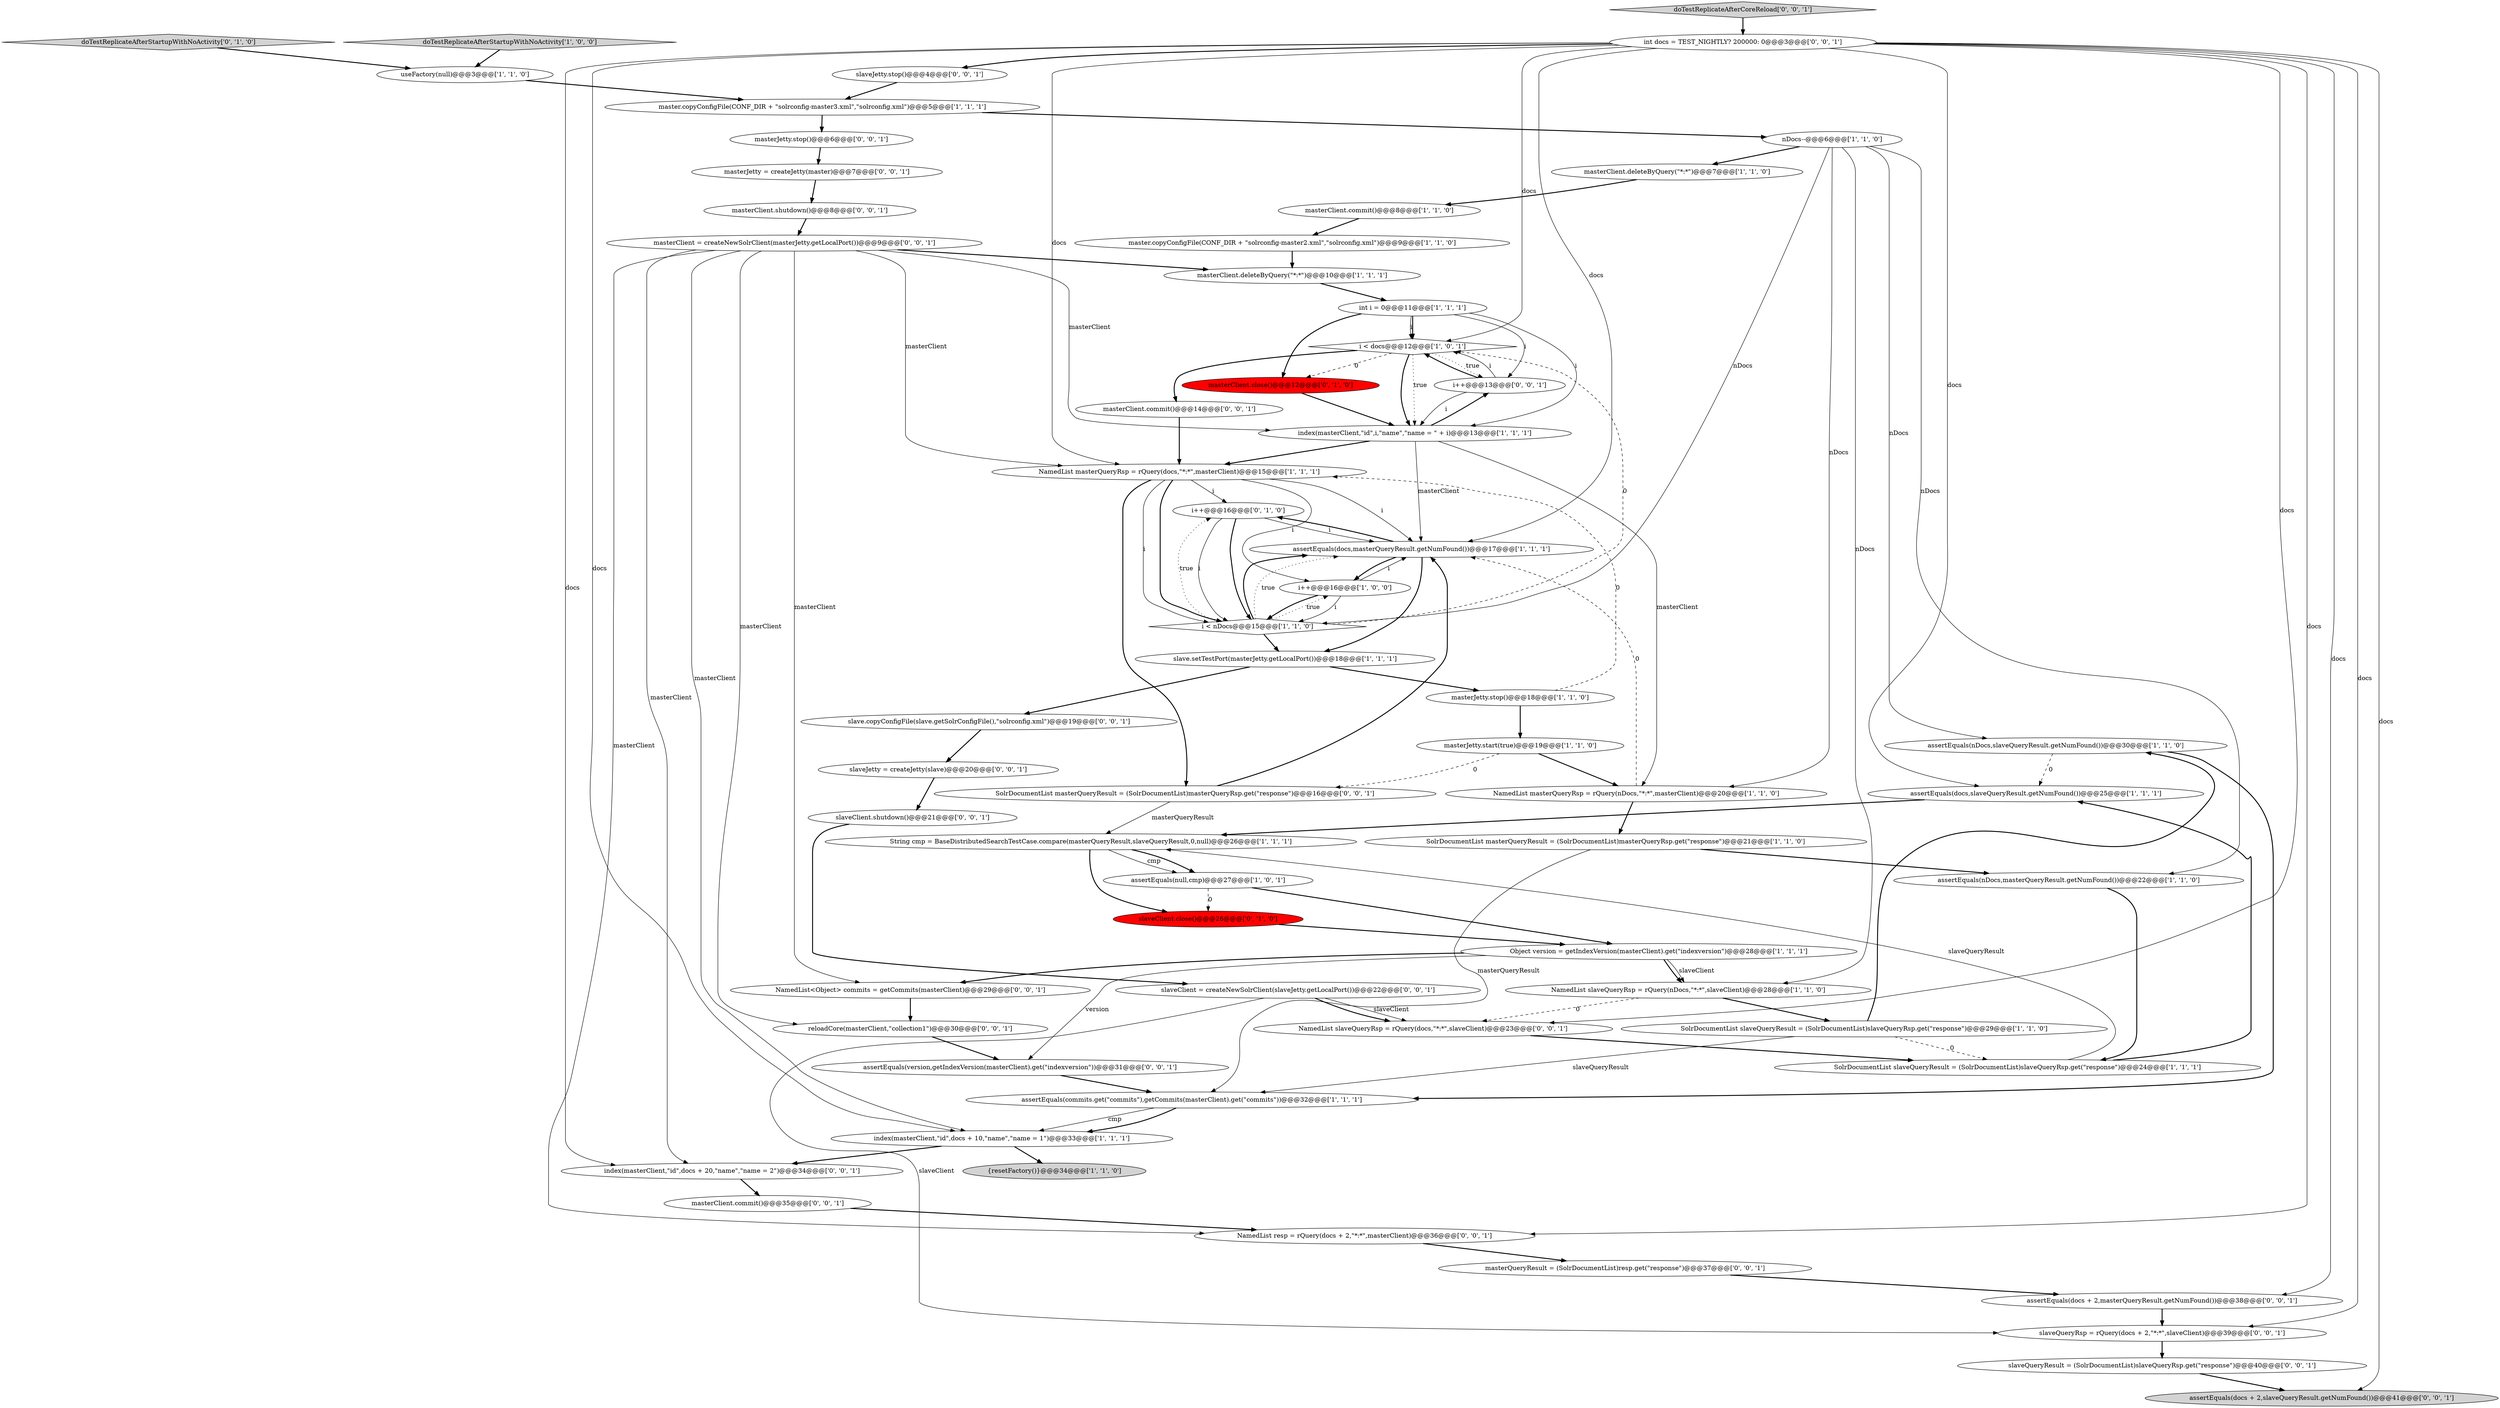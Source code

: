 digraph {
52 [style = filled, label = "slaveQueryRsp = rQuery(docs + 2,\"*:*\",slaveClient)@@@39@@@['0', '0', '1']", fillcolor = white, shape = ellipse image = "AAA0AAABBB3BBB"];
6 [style = filled, label = "SolrDocumentList slaveQueryResult = (SolrDocumentList)slaveQueryRsp.get(\"response\")@@@29@@@['1', '1', '0']", fillcolor = white, shape = ellipse image = "AAA0AAABBB1BBB"];
14 [style = filled, label = "masterClient.deleteByQuery(\"*:*\")@@@10@@@['1', '1', '1']", fillcolor = white, shape = ellipse image = "AAA0AAABBB1BBB"];
33 [style = filled, label = "i++@@@16@@@['0', '1', '0']", fillcolor = white, shape = ellipse image = "AAA0AAABBB2BBB"];
45 [style = filled, label = "slaveClient.shutdown()@@@21@@@['0', '0', '1']", fillcolor = white, shape = ellipse image = "AAA0AAABBB3BBB"];
46 [style = filled, label = "slaveJetty = createJetty(slave)@@@20@@@['0', '0', '1']", fillcolor = white, shape = ellipse image = "AAA0AAABBB3BBB"];
51 [style = filled, label = "masterClient.shutdown()@@@8@@@['0', '0', '1']", fillcolor = white, shape = ellipse image = "AAA0AAABBB3BBB"];
17 [style = filled, label = "assertEquals(nDocs,slaveQueryResult.getNumFound())@@@30@@@['1', '1', '0']", fillcolor = white, shape = ellipse image = "AAA0AAABBB1BBB"];
15 [style = filled, label = "useFactory(null)@@@3@@@['1', '1', '0']", fillcolor = white, shape = ellipse image = "AAA0AAABBB1BBB"];
38 [style = filled, label = "slaveJetty.stop()@@@4@@@['0', '0', '1']", fillcolor = white, shape = ellipse image = "AAA0AAABBB3BBB"];
26 [style = filled, label = "masterJetty.stop()@@@18@@@['1', '1', '0']", fillcolor = white, shape = ellipse image = "AAA0AAABBB1BBB"];
13 [style = filled, label = "i < docs@@@12@@@['1', '0', '1']", fillcolor = white, shape = diamond image = "AAA0AAABBB1BBB"];
28 [style = filled, label = "masterClient.commit()@@@8@@@['1', '1', '0']", fillcolor = white, shape = ellipse image = "AAA0AAABBB1BBB"];
32 [style = filled, label = "slaveClient.close()@@@26@@@['0', '1', '0']", fillcolor = red, shape = ellipse image = "AAA1AAABBB2BBB"];
34 [style = filled, label = "doTestReplicateAfterStartupWithNoActivity['0', '1', '0']", fillcolor = lightgray, shape = diamond image = "AAA0AAABBB2BBB"];
41 [style = filled, label = "assertEquals(version,getIndexVersion(masterClient).get(\"indexversion\"))@@@31@@@['0', '0', '1']", fillcolor = white, shape = ellipse image = "AAA0AAABBB3BBB"];
10 [style = filled, label = "int i = 0@@@11@@@['1', '1', '1']", fillcolor = white, shape = ellipse image = "AAA0AAABBB1BBB"];
27 [style = filled, label = "NamedList slaveQueryRsp = rQuery(nDocs,\"*:*\",slaveClient)@@@28@@@['1', '1', '0']", fillcolor = white, shape = ellipse image = "AAA0AAABBB1BBB"];
44 [style = filled, label = "int docs = TEST_NIGHTLY? 200000: 0@@@3@@@['0', '0', '1']", fillcolor = white, shape = ellipse image = "AAA0AAABBB3BBB"];
53 [style = filled, label = "assertEquals(docs + 2,slaveQueryResult.getNumFound())@@@41@@@['0', '0', '1']", fillcolor = lightgray, shape = ellipse image = "AAA0AAABBB3BBB"];
40 [style = filled, label = "masterJetty = createJetty(master)@@@7@@@['0', '0', '1']", fillcolor = white, shape = ellipse image = "AAA0AAABBB3BBB"];
57 [style = filled, label = "masterClient = createNewSolrClient(masterJetty.getLocalPort())@@@9@@@['0', '0', '1']", fillcolor = white, shape = ellipse image = "AAA0AAABBB3BBB"];
61 [style = filled, label = "masterClient.commit()@@@35@@@['0', '0', '1']", fillcolor = white, shape = ellipse image = "AAA0AAABBB3BBB"];
20 [style = filled, label = "Object version = getIndexVersion(masterClient).get(\"indexversion\")@@@28@@@['1', '1', '1']", fillcolor = white, shape = ellipse image = "AAA0AAABBB1BBB"];
19 [style = filled, label = "NamedList masterQueryRsp = rQuery(docs,\"*:*\",masterClient)@@@15@@@['1', '1', '1']", fillcolor = white, shape = ellipse image = "AAA0AAABBB1BBB"];
59 [style = filled, label = "doTestReplicateAfterCoreReload['0', '0', '1']", fillcolor = lightgray, shape = diamond image = "AAA0AAABBB3BBB"];
5 [style = filled, label = "slave.setTestPort(masterJetty.getLocalPort())@@@18@@@['1', '1', '1']", fillcolor = white, shape = ellipse image = "AAA0AAABBB1BBB"];
47 [style = filled, label = "i++@@@13@@@['0', '0', '1']", fillcolor = white, shape = ellipse image = "AAA0AAABBB3BBB"];
56 [style = filled, label = "index(masterClient,\"id\",docs + 20,\"name\",\"name = 2\")@@@34@@@['0', '0', '1']", fillcolor = white, shape = ellipse image = "AAA0AAABBB3BBB"];
25 [style = filled, label = "assertEquals(docs,slaveQueryResult.getNumFound())@@@25@@@['1', '1', '1']", fillcolor = white, shape = ellipse image = "AAA0AAABBB1BBB"];
35 [style = filled, label = "masterClient.close()@@@12@@@['0', '1', '0']", fillcolor = red, shape = ellipse image = "AAA1AAABBB2BBB"];
8 [style = filled, label = "master.copyConfigFile(CONF_DIR + \"solrconfig-master2.xml\",\"solrconfig.xml\")@@@9@@@['1', '1', '0']", fillcolor = white, shape = ellipse image = "AAA0AAABBB1BBB"];
7 [style = filled, label = "masterClient.deleteByQuery(\"*:*\")@@@7@@@['1', '1', '0']", fillcolor = white, shape = ellipse image = "AAA0AAABBB1BBB"];
11 [style = filled, label = "master.copyConfigFile(CONF_DIR + \"solrconfig-master3.xml\",\"solrconfig.xml\")@@@5@@@['1', '1', '1']", fillcolor = white, shape = ellipse image = "AAA0AAABBB1BBB"];
2 [style = filled, label = "assertEquals(commits.get(\"commits\"),getCommits(masterClient).get(\"commits\"))@@@32@@@['1', '1', '1']", fillcolor = white, shape = ellipse image = "AAA0AAABBB1BBB"];
21 [style = filled, label = "doTestReplicateAfterStartupWithNoActivity['1', '0', '0']", fillcolor = lightgray, shape = diamond image = "AAA0AAABBB1BBB"];
39 [style = filled, label = "assertEquals(docs + 2,masterQueryResult.getNumFound())@@@38@@@['0', '0', '1']", fillcolor = white, shape = ellipse image = "AAA0AAABBB3BBB"];
55 [style = filled, label = "slaveQueryResult = (SolrDocumentList)slaveQueryRsp.get(\"response\")@@@40@@@['0', '0', '1']", fillcolor = white, shape = ellipse image = "AAA0AAABBB3BBB"];
36 [style = filled, label = "NamedList resp = rQuery(docs + 2,\"*:*\",masterClient)@@@36@@@['0', '0', '1']", fillcolor = white, shape = ellipse image = "AAA0AAABBB3BBB"];
30 [style = filled, label = "String cmp = BaseDistributedSearchTestCase.compare(masterQueryResult,slaveQueryResult,0,null)@@@26@@@['1', '1', '1']", fillcolor = white, shape = ellipse image = "AAA0AAABBB1BBB"];
48 [style = filled, label = "slaveClient = createNewSolrClient(slaveJetty.getLocalPort())@@@22@@@['0', '0', '1']", fillcolor = white, shape = ellipse image = "AAA0AAABBB3BBB"];
9 [style = filled, label = "assertEquals(docs,masterQueryResult.getNumFound())@@@17@@@['1', '1', '1']", fillcolor = white, shape = ellipse image = "AAA0AAABBB1BBB"];
60 [style = filled, label = "masterClient.commit()@@@14@@@['0', '0', '1']", fillcolor = white, shape = ellipse image = "AAA0AAABBB3BBB"];
4 [style = filled, label = "i++@@@16@@@['1', '0', '0']", fillcolor = white, shape = ellipse image = "AAA0AAABBB1BBB"];
23 [style = filled, label = "nDocs--@@@6@@@['1', '1', '0']", fillcolor = white, shape = ellipse image = "AAA0AAABBB1BBB"];
24 [style = filled, label = "assertEquals(nDocs,masterQueryResult.getNumFound())@@@22@@@['1', '1', '0']", fillcolor = white, shape = ellipse image = "AAA0AAABBB1BBB"];
43 [style = filled, label = "masterQueryResult = (SolrDocumentList)resp.get(\"response\")@@@37@@@['0', '0', '1']", fillcolor = white, shape = ellipse image = "AAA0AAABBB3BBB"];
54 [style = filled, label = "reloadCore(masterClient,\"collection1\")@@@30@@@['0', '0', '1']", fillcolor = white, shape = ellipse image = "AAA0AAABBB3BBB"];
0 [style = filled, label = "NamedList masterQueryRsp = rQuery(nDocs,\"*:*\",masterClient)@@@20@@@['1', '1', '0']", fillcolor = white, shape = ellipse image = "AAA0AAABBB1BBB"];
18 [style = filled, label = "SolrDocumentList masterQueryResult = (SolrDocumentList)masterQueryRsp.get(\"response\")@@@21@@@['1', '1', '0']", fillcolor = white, shape = ellipse image = "AAA0AAABBB1BBB"];
12 [style = filled, label = "{resetFactory()}@@@34@@@['1', '1', '0']", fillcolor = lightgray, shape = ellipse image = "AAA0AAABBB1BBB"];
29 [style = filled, label = "SolrDocumentList slaveQueryResult = (SolrDocumentList)slaveQueryRsp.get(\"response\")@@@24@@@['1', '1', '1']", fillcolor = white, shape = ellipse image = "AAA0AAABBB1BBB"];
22 [style = filled, label = "assertEquals(null,cmp)@@@27@@@['1', '0', '1']", fillcolor = white, shape = ellipse image = "AAA0AAABBB1BBB"];
37 [style = filled, label = "NamedList<Object> commits = getCommits(masterClient)@@@29@@@['0', '0', '1']", fillcolor = white, shape = ellipse image = "AAA0AAABBB3BBB"];
42 [style = filled, label = "masterJetty.stop()@@@6@@@['0', '0', '1']", fillcolor = white, shape = ellipse image = "AAA0AAABBB3BBB"];
50 [style = filled, label = "SolrDocumentList masterQueryResult = (SolrDocumentList)masterQueryRsp.get(\"response\")@@@16@@@['0', '0', '1']", fillcolor = white, shape = ellipse image = "AAA0AAABBB3BBB"];
58 [style = filled, label = "slave.copyConfigFile(slave.getSolrConfigFile(),\"solrconfig.xml\")@@@19@@@['0', '0', '1']", fillcolor = white, shape = ellipse image = "AAA0AAABBB3BBB"];
16 [style = filled, label = "index(masterClient,\"id\",docs + 10,\"name\",\"name = 1\")@@@33@@@['1', '1', '1']", fillcolor = white, shape = ellipse image = "AAA0AAABBB1BBB"];
1 [style = filled, label = "i < nDocs@@@15@@@['1', '1', '0']", fillcolor = white, shape = diamond image = "AAA0AAABBB1BBB"];
31 [style = filled, label = "index(masterClient,\"id\",i,\"name\",\"name = \" + i)@@@13@@@['1', '1', '1']", fillcolor = white, shape = ellipse image = "AAA0AAABBB1BBB"];
49 [style = filled, label = "NamedList slaveQueryRsp = rQuery(docs,\"*:*\",slaveClient)@@@23@@@['0', '0', '1']", fillcolor = white, shape = ellipse image = "AAA0AAABBB3BBB"];
3 [style = filled, label = "masterJetty.start(true)@@@19@@@['1', '1', '0']", fillcolor = white, shape = ellipse image = "AAA0AAABBB1BBB"];
1->5 [style = bold, label=""];
25->30 [style = bold, label=""];
21->15 [style = bold, label=""];
44->9 [style = solid, label="docs"];
57->19 [style = solid, label="masterClient"];
34->15 [style = bold, label=""];
4->1 [style = solid, label="i"];
57->14 [style = bold, label=""];
10->35 [style = bold, label=""];
44->25 [style = solid, label="docs"];
52->55 [style = bold, label=""];
45->48 [style = bold, label=""];
48->49 [style = solid, label="slaveClient"];
44->13 [style = solid, label="docs"];
20->27 [style = bold, label=""];
19->1 [style = bold, label=""];
15->11 [style = bold, label=""];
44->52 [style = solid, label="docs"];
50->30 [style = solid, label="masterQueryResult"];
20->37 [style = bold, label=""];
48->52 [style = solid, label="slaveClient"];
9->5 [style = bold, label=""];
31->0 [style = solid, label="masterClient"];
18->2 [style = solid, label="masterQueryResult"];
13->31 [style = bold, label=""];
32->20 [style = bold, label=""];
44->19 [style = solid, label="docs"];
2->16 [style = bold, label=""];
57->16 [style = solid, label="masterClient"];
35->31 [style = bold, label=""];
2->16 [style = solid, label="cmp"];
48->49 [style = bold, label=""];
9->33 [style = bold, label=""];
38->11 [style = bold, label=""];
16->56 [style = bold, label=""];
40->51 [style = bold, label=""];
14->10 [style = bold, label=""];
44->49 [style = solid, label="docs"];
30->22 [style = solid, label="cmp"];
1->4 [style = dotted, label="true"];
54->41 [style = bold, label=""];
41->2 [style = bold, label=""];
20->41 [style = solid, label="version"];
42->40 [style = bold, label=""];
23->0 [style = solid, label="nDocs"];
44->38 [style = bold, label=""];
3->0 [style = bold, label=""];
23->17 [style = solid, label="nDocs"];
57->36 [style = solid, label="masterClient"];
13->60 [style = bold, label=""];
57->31 [style = solid, label="masterClient"];
39->52 [style = bold, label=""];
1->33 [style = dotted, label="true"];
26->19 [style = dashed, label="0"];
17->2 [style = bold, label=""];
22->20 [style = bold, label=""];
19->4 [style = solid, label="i"];
58->46 [style = bold, label=""];
47->13 [style = solid, label="i"];
60->19 [style = bold, label=""];
23->7 [style = bold, label=""];
31->47 [style = bold, label=""];
59->44 [style = bold, label=""];
57->37 [style = solid, label="masterClient"];
19->9 [style = solid, label="i"];
20->27 [style = solid, label="slaveClient"];
19->33 [style = solid, label="i"];
10->47 [style = solid, label="i"];
36->43 [style = bold, label=""];
6->17 [style = bold, label=""];
4->9 [style = solid, label="i"];
18->24 [style = bold, label=""];
13->35 [style = dashed, label="0"];
26->3 [style = bold, label=""];
44->36 [style = solid, label="docs"];
23->24 [style = solid, label="nDocs"];
5->26 [style = bold, label=""];
8->14 [style = bold, label=""];
57->56 [style = solid, label="masterClient"];
30->32 [style = bold, label=""];
19->50 [style = bold, label=""];
23->27 [style = solid, label="nDocs"];
47->13 [style = bold, label=""];
10->13 [style = solid, label="i"];
17->25 [style = dashed, label="0"];
1->9 [style = bold, label=""];
61->36 [style = bold, label=""];
19->1 [style = solid, label="i"];
33->9 [style = solid, label="i"];
44->53 [style = solid, label="docs"];
7->28 [style = bold, label=""];
10->13 [style = bold, label=""];
33->1 [style = solid, label="i"];
44->16 [style = solid, label="docs"];
57->54 [style = solid, label="masterClient"];
1->9 [style = dotted, label="true"];
28->8 [style = bold, label=""];
44->56 [style = solid, label="docs"];
0->18 [style = bold, label=""];
4->1 [style = bold, label=""];
31->9 [style = solid, label="masterClient"];
5->58 [style = bold, label=""];
29->30 [style = solid, label="slaveQueryResult"];
51->57 [style = bold, label=""];
0->9 [style = dashed, label="0"];
43->39 [style = bold, label=""];
31->19 [style = bold, label=""];
49->29 [style = bold, label=""];
30->22 [style = bold, label=""];
50->9 [style = bold, label=""];
27->49 [style = dashed, label="0"];
23->1 [style = solid, label="nDocs"];
9->4 [style = bold, label=""];
29->25 [style = bold, label=""];
22->32 [style = dashed, label="0"];
33->1 [style = bold, label=""];
24->29 [style = bold, label=""];
56->61 [style = bold, label=""];
11->42 [style = bold, label=""];
44->39 [style = solid, label="docs"];
27->6 [style = bold, label=""];
37->54 [style = bold, label=""];
1->13 [style = dashed, label="0"];
6->2 [style = solid, label="slaveQueryResult"];
10->31 [style = solid, label="i"];
13->31 [style = dotted, label="true"];
6->29 [style = dashed, label="0"];
3->50 [style = dashed, label="0"];
55->53 [style = bold, label=""];
46->45 [style = bold, label=""];
47->31 [style = solid, label="i"];
13->47 [style = dotted, label="true"];
11->23 [style = bold, label=""];
16->12 [style = bold, label=""];
}
